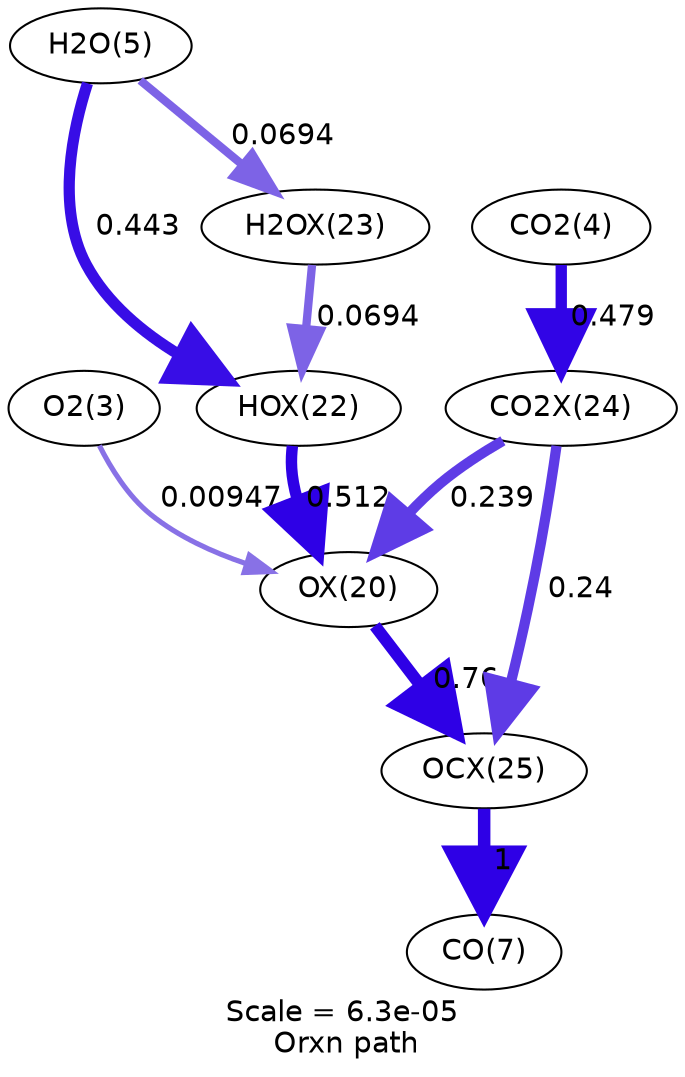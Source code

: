 digraph reaction_paths {
center=1;
s4 -> s29[fontname="Helvetica", penwidth=2.48, arrowsize=1.24, color="0.7, 0.509, 0.9"
, label=" 0.00947"];
s31 -> s29[fontname="Helvetica", penwidth=5.49, arrowsize=2.75, color="0.7, 1.01, 0.9"
, label=" 0.512"];
s29 -> s34[fontname="Helvetica", penwidth=5.79, arrowsize=2.9, color="0.7, 1.26, 0.9"
, label=" 0.76"];
s33 -> s29[fontname="Helvetica", penwidth=4.92, arrowsize=2.46, color="0.7, 0.739, 0.9"
, label=" 0.239"];
s6 -> s31[fontname="Helvetica", penwidth=5.39, arrowsize=2.69, color="0.7, 0.943, 0.9"
, label=" 0.443"];
s32 -> s31[fontname="Helvetica", penwidth=3.99, arrowsize=1.99, color="0.7, 0.569, 0.9"
, label=" 0.0694"];
s6 -> s32[fontname="Helvetica", penwidth=3.99, arrowsize=1.99, color="0.7, 0.569, 0.9"
, label=" 0.0694"];
s34 -> s8[fontname="Helvetica", penwidth=6, arrowsize=3, color="0.7, 1.5, 0.9"
, label=" 1"];
s33 -> s34[fontname="Helvetica", penwidth=4.92, arrowsize=2.46, color="0.7, 0.74, 0.9"
, label=" 0.24"];
s5 -> s33[fontname="Helvetica", penwidth=5.44, arrowsize=2.72, color="0.7, 0.979, 0.9"
, label=" 0.479"];
s4 [ fontname="Helvetica", label="O2(3)"];
s5 [ fontname="Helvetica", label="CO2(4)"];
s6 [ fontname="Helvetica", label="H2O(5)"];
s8 [ fontname="Helvetica", label="CO(7)"];
s29 [ fontname="Helvetica", label="OX(20)"];
s31 [ fontname="Helvetica", label="HOX(22)"];
s32 [ fontname="Helvetica", label="H2OX(23)"];
s33 [ fontname="Helvetica", label="CO2X(24)"];
s34 [ fontname="Helvetica", label="OCX(25)"];
 label = "Scale = 6.3e-05\l Orxn path";
 fontname = "Helvetica";
}
